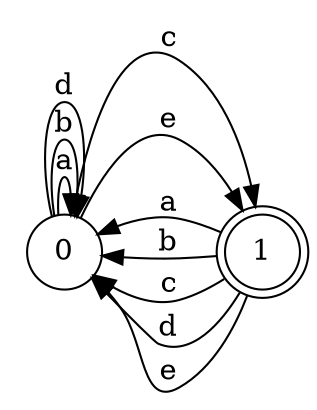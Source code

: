 digraph n2_2 {
__start0 [label="" shape="none"];

rankdir=LR;
size="8,5";

s0 [style="filled", color="black", fillcolor="white" shape="circle", label="0"];
s1 [style="rounded,filled", color="black", fillcolor="white" shape="doublecircle", label="1"];
s0 -> s0 [label="a"];
s0 -> s0 [label="b"];
s0 -> s1 [label="c"];
s0 -> s0 [label="d"];
s0 -> s1 [label="e"];
s1 -> s0 [label="a"];
s1 -> s0 [label="b"];
s1 -> s0 [label="c"];
s1 -> s0 [label="d"];
s1 -> s0 [label="e"];

}